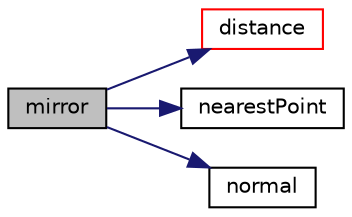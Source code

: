 digraph "mirror"
{
  bgcolor="transparent";
  edge [fontname="Helvetica",fontsize="10",labelfontname="Helvetica",labelfontsize="10"];
  node [fontname="Helvetica",fontsize="10",shape=record];
  rankdir="LR";
  Node1 [label="mirror",height=0.2,width=0.4,color="black", fillcolor="grey75", style="filled", fontcolor="black"];
  Node1 -> Node2 [color="midnightblue",fontsize="10",style="solid",fontname="Helvetica"];
  Node2 [label="distance",height=0.2,width=0.4,color="red",URL="$a01901.html#a623f331f1e24fb59768ace0c38249254",tooltip="Return distance from the given point to the plane. "];
  Node1 -> Node3 [color="midnightblue",fontsize="10",style="solid",fontname="Helvetica"];
  Node3 [label="nearestPoint",height=0.2,width=0.4,color="black",URL="$a01901.html#a47333e47565f2b78d23e0ad557035a43",tooltip="Return nearest point in the plane for the given point. "];
  Node1 -> Node4 [color="midnightblue",fontsize="10",style="solid",fontname="Helvetica"];
  Node4 [label="normal",height=0.2,width=0.4,color="black",URL="$a01901.html#a31d08bbb63199f5077b5763f1144d365",tooltip="Return plane normal. "];
}
